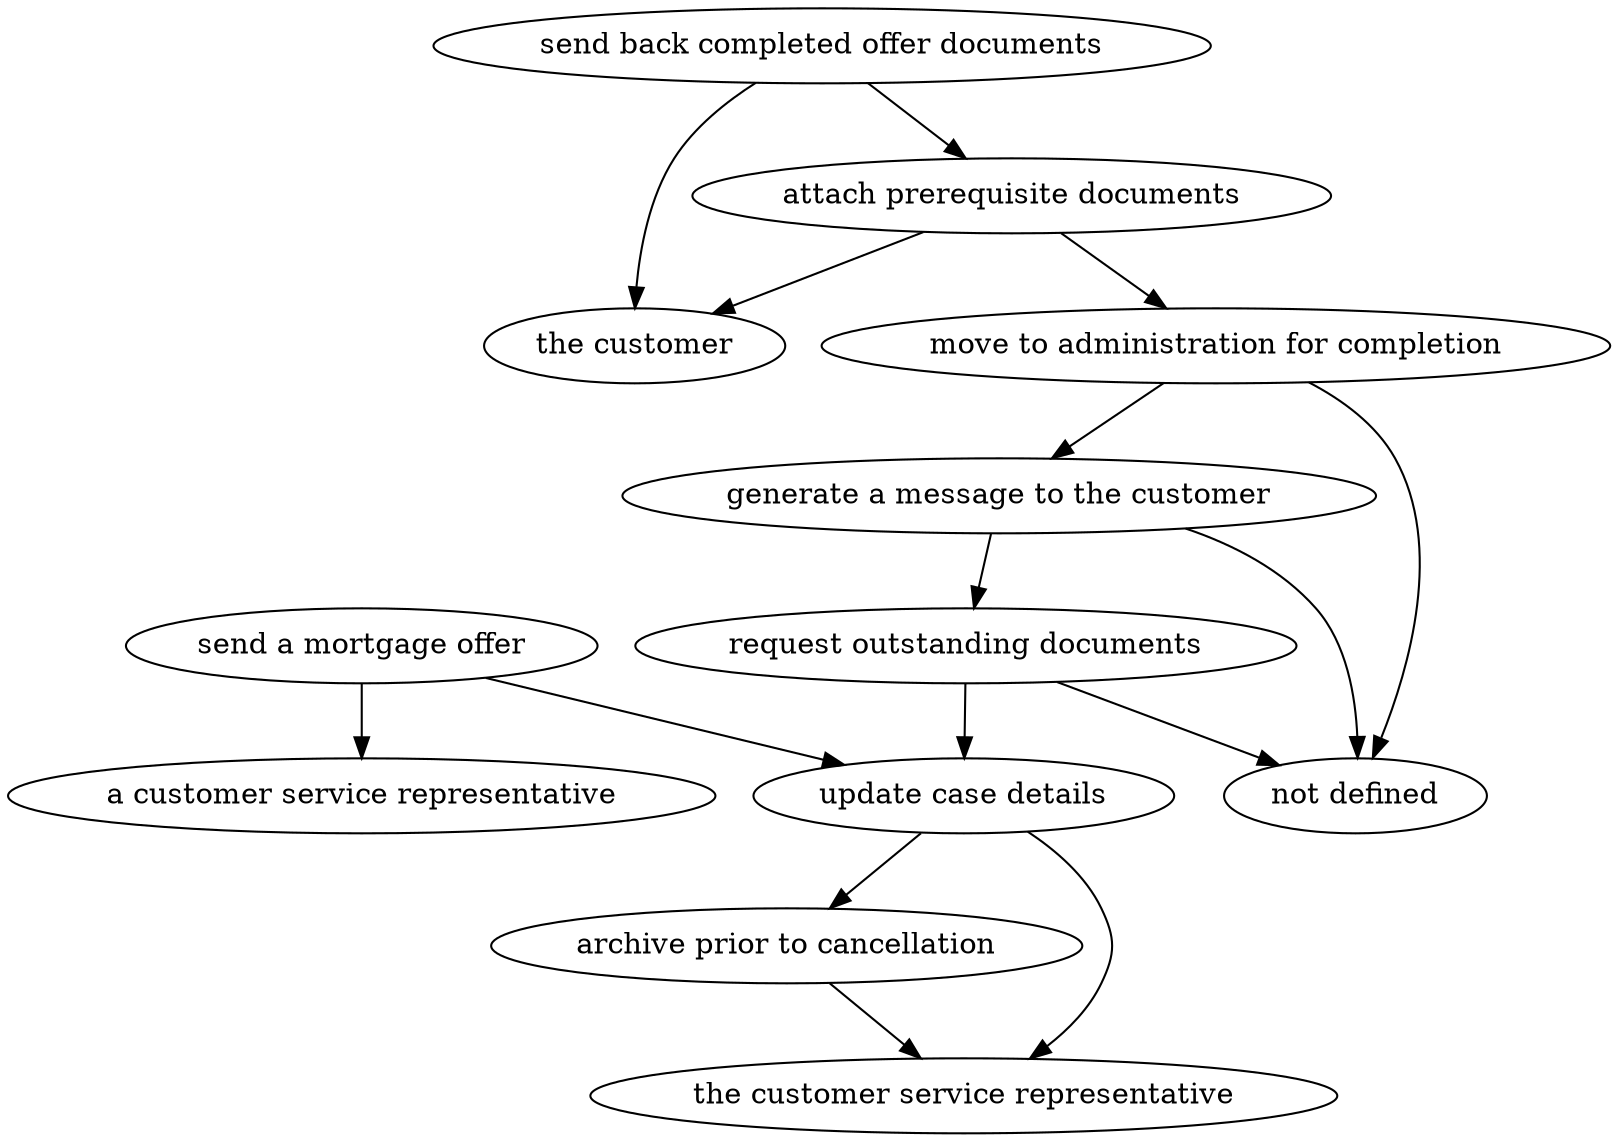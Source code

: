 strict digraph "doc-9.2" {
	graph [name="doc-9.2"];
	"send a mortgage offer"	[attrs="{'type': 'Activity', 'label': 'send a mortgage offer'}"];
	"update case details"	[attrs="{'type': 'Activity', 'label': 'update case details'}"];
	"send a mortgage offer" -> "update case details"	[attrs="{'type': 'flow', 'label': 'flow'}"];
	"a customer service representative"	[attrs="{'type': 'Actor', 'label': 'a customer service representative'}"];
	"send a mortgage offer" -> "a customer service representative"	[attrs="{'type': 'actor performer', 'label': 'actor performer'}"];
	"archive prior to cancellation"	[attrs="{'type': 'Activity', 'label': 'archive prior to cancellation'}"];
	"update case details" -> "archive prior to cancellation"	[attrs="{'type': 'flow', 'label': 'flow'}"];
	"the customer service representative"	[attrs="{'type': 'Actor', 'label': 'the customer service representative'}"];
	"update case details" -> "the customer service representative"	[attrs="{'type': 'actor performer', 'label': 'actor performer'}"];
	"archive prior to cancellation" -> "the customer service representative"	[attrs="{'type': 'actor performer', 'label': 'actor performer'}"];
	"send back completed offer documents"	[attrs="{'type': 'Activity', 'label': 'send back completed offer documents'}"];
	"attach prerequisite documents"	[attrs="{'type': 'Activity', 'label': 'attach prerequisite documents'}"];
	"send back completed offer documents" -> "attach prerequisite documents"	[attrs="{'type': 'flow', 'label': 'flow'}"];
	"the customer"	[attrs="{'type': 'Actor', 'label': 'the customer'}"];
	"send back completed offer documents" -> "the customer"	[attrs="{'type': 'actor performer', 'label': 'actor performer'}"];
	"move to administration for completion"	[attrs="{'type': 'Activity', 'label': 'move to administration for completion'}"];
	"attach prerequisite documents" -> "move to administration for completion"	[attrs="{'type': 'flow', 'label': 'flow'}"];
	"attach prerequisite documents" -> "the customer"	[attrs="{'type': 'actor performer', 'label': 'actor performer'}"];
	"generate a message to the customer"	[attrs="{'type': 'Activity', 'label': 'generate a message to the customer'}"];
	"move to administration for completion" -> "generate a message to the customer"	[attrs="{'type': 'flow', 'label': 'flow'}"];
	"not defined"	[attrs="{'type': 'Actor', 'label': 'not defined'}"];
	"move to administration for completion" -> "not defined"	[attrs="{'type': 'actor performer', 'label': 'actor performer'}"];
	"request outstanding documents"	[attrs="{'type': 'Activity', 'label': 'request outstanding documents'}"];
	"generate a message to the customer" -> "request outstanding documents"	[attrs="{'type': 'flow', 'label': 'flow'}"];
	"generate a message to the customer" -> "not defined"	[attrs="{'type': 'actor performer', 'label': 'actor performer'}"];
	"request outstanding documents" -> "update case details"	[attrs="{'type': 'flow', 'label': 'flow'}"];
	"request outstanding documents" -> "not defined"	[attrs="{'type': 'actor performer', 'label': 'actor performer'}"];
}
